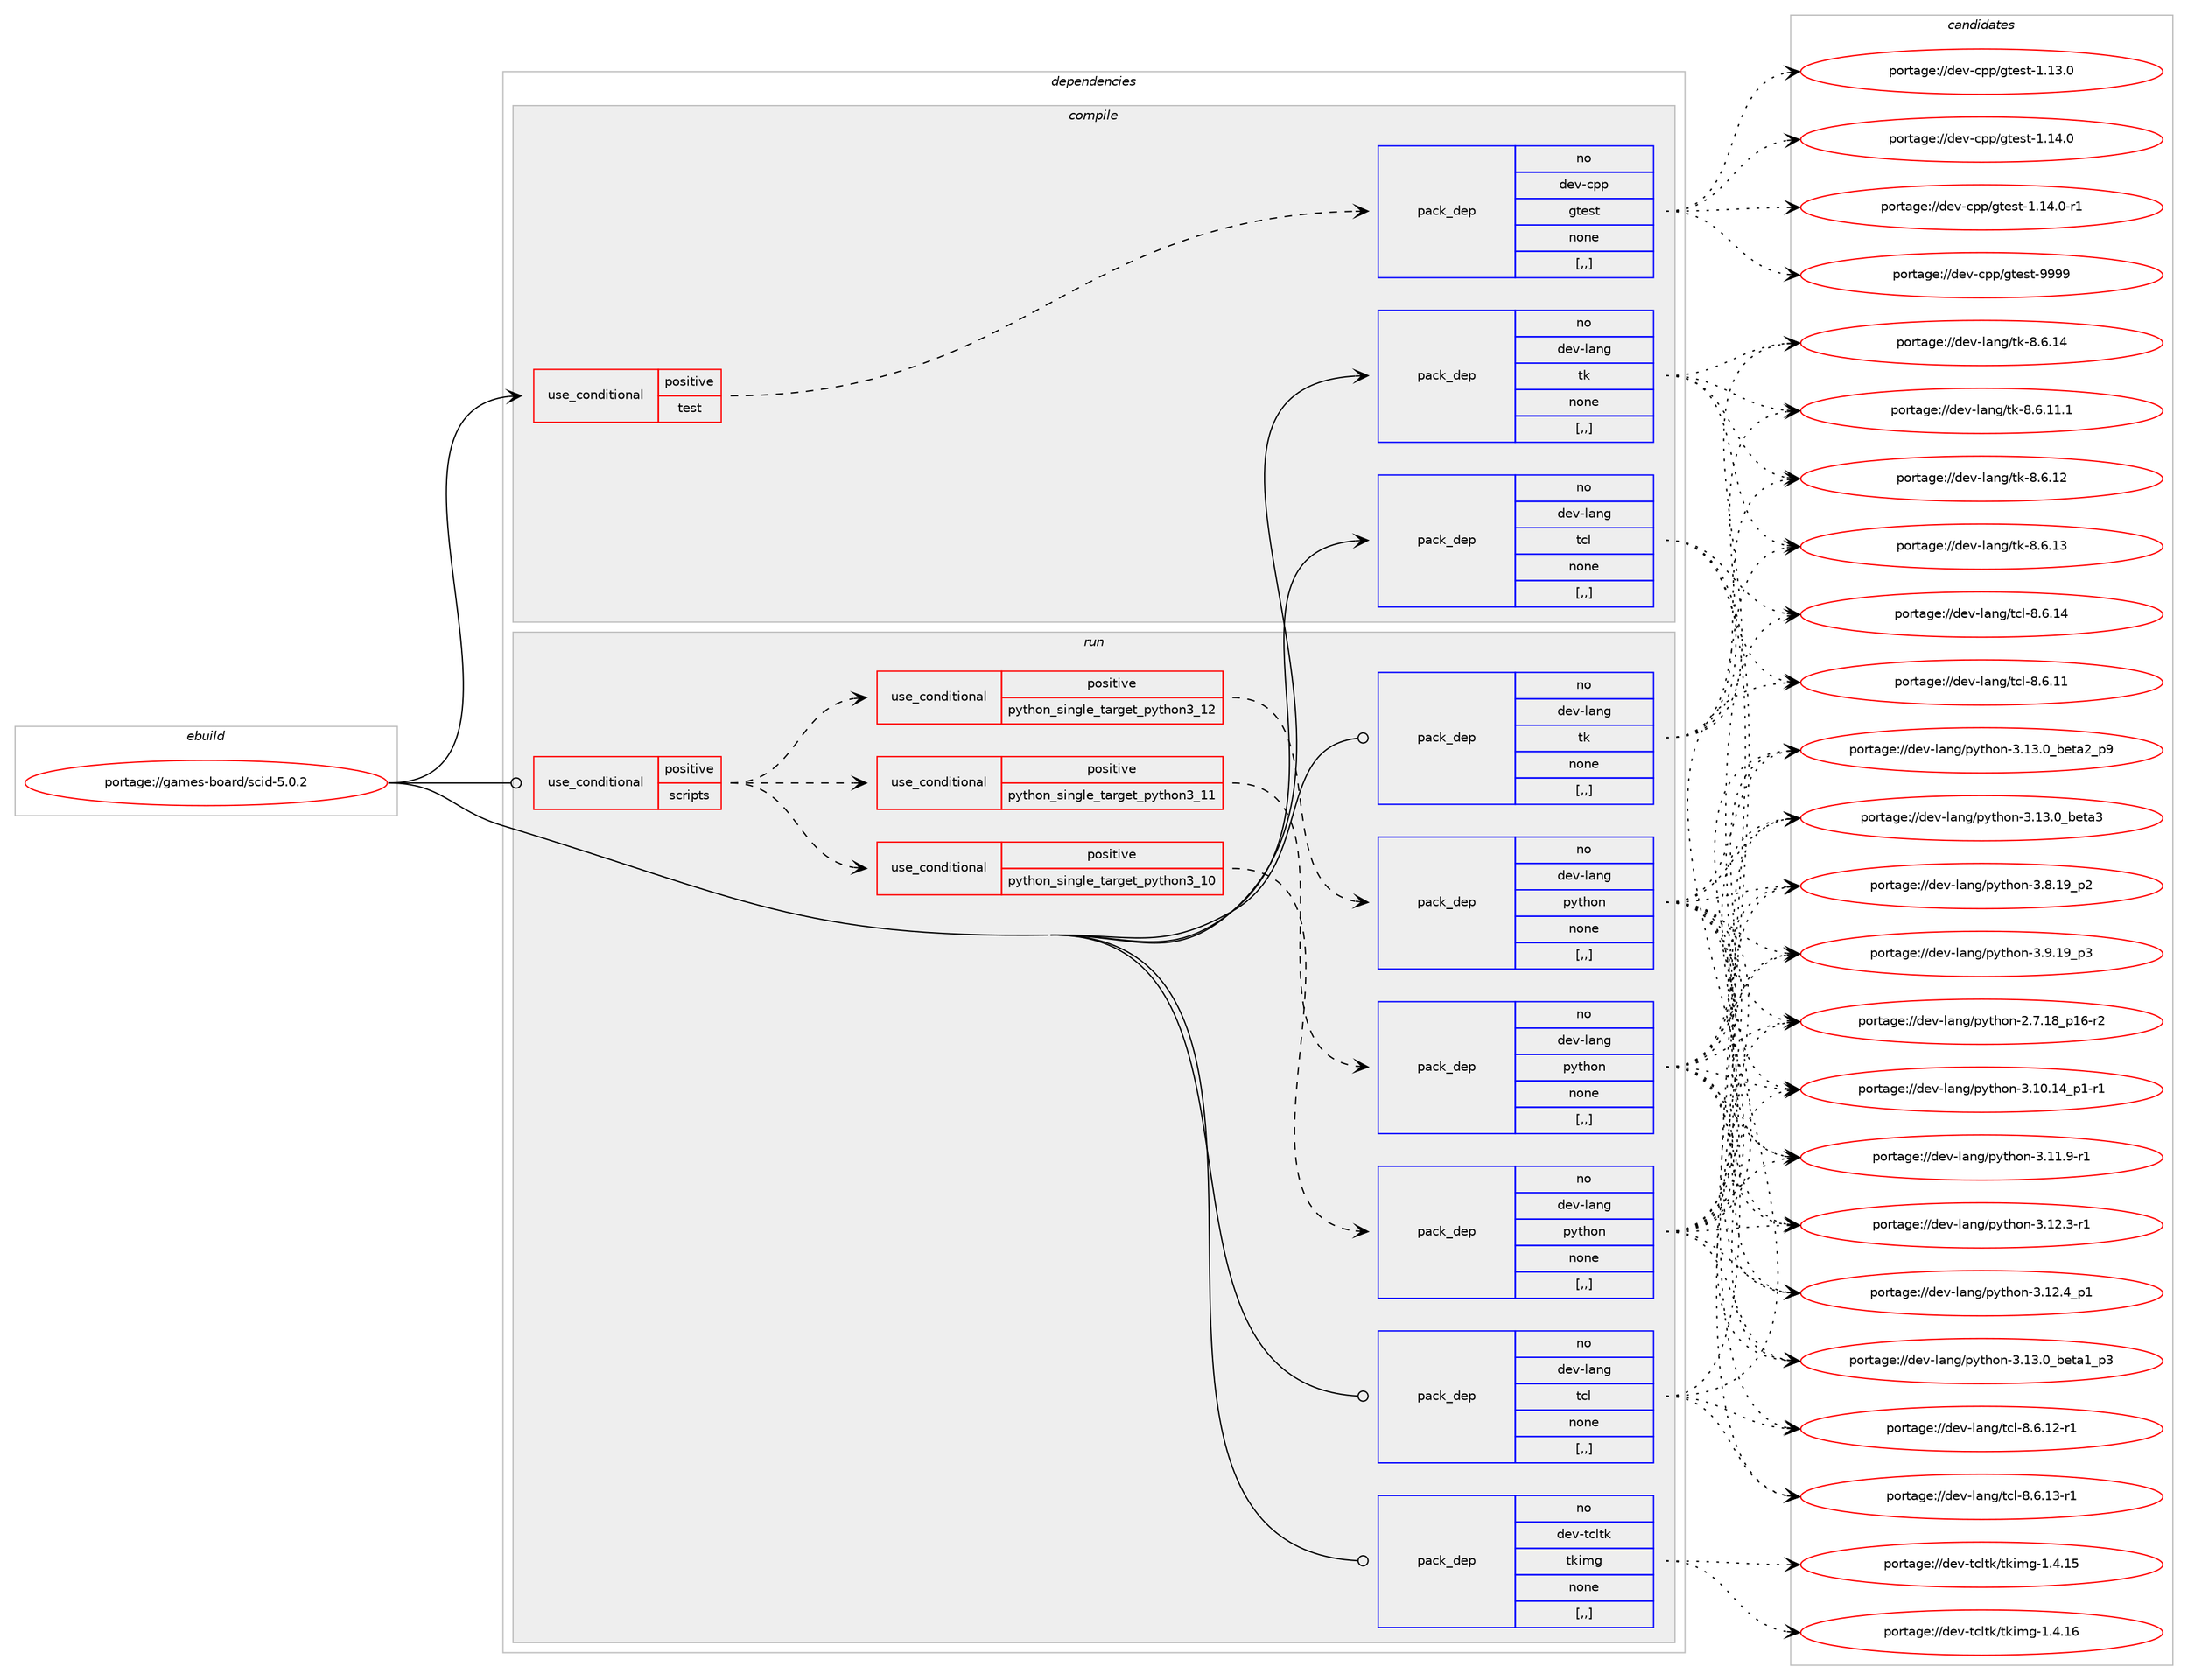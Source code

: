 digraph prolog {

# *************
# Graph options
# *************

newrank=true;
concentrate=true;
compound=true;
graph [rankdir=LR,fontname=Helvetica,fontsize=10,ranksep=1.5];#, ranksep=2.5, nodesep=0.2];
edge  [arrowhead=vee];
node  [fontname=Helvetica,fontsize=10];

# **********
# The ebuild
# **********

subgraph cluster_leftcol {
color=gray;
rank=same;
label=<<i>ebuild</i>>;
id [label="portage://games-board/scid-5.0.2", color=red, width=4, href="../games-board/scid-5.0.2.svg"];
}

# ****************
# The dependencies
# ****************

subgraph cluster_midcol {
color=gray;
label=<<i>dependencies</i>>;
subgraph cluster_compile {
fillcolor="#eeeeee";
style=filled;
label=<<i>compile</i>>;
subgraph cond61647 {
dependency221824 [label=<<TABLE BORDER="0" CELLBORDER="1" CELLSPACING="0" CELLPADDING="4"><TR><TD ROWSPAN="3" CELLPADDING="10">use_conditional</TD></TR><TR><TD>positive</TD></TR><TR><TD>test</TD></TR></TABLE>>, shape=none, color=red];
subgraph pack158715 {
dependency221825 [label=<<TABLE BORDER="0" CELLBORDER="1" CELLSPACING="0" CELLPADDING="4" WIDTH="220"><TR><TD ROWSPAN="6" CELLPADDING="30">pack_dep</TD></TR><TR><TD WIDTH="110">no</TD></TR><TR><TD>dev-cpp</TD></TR><TR><TD>gtest</TD></TR><TR><TD>none</TD></TR><TR><TD>[,,]</TD></TR></TABLE>>, shape=none, color=blue];
}
dependency221824:e -> dependency221825:w [weight=20,style="dashed",arrowhead="vee"];
}
id:e -> dependency221824:w [weight=20,style="solid",arrowhead="vee"];
subgraph pack158716 {
dependency221826 [label=<<TABLE BORDER="0" CELLBORDER="1" CELLSPACING="0" CELLPADDING="4" WIDTH="220"><TR><TD ROWSPAN="6" CELLPADDING="30">pack_dep</TD></TR><TR><TD WIDTH="110">no</TD></TR><TR><TD>dev-lang</TD></TR><TR><TD>tcl</TD></TR><TR><TD>none</TD></TR><TR><TD>[,,]</TD></TR></TABLE>>, shape=none, color=blue];
}
id:e -> dependency221826:w [weight=20,style="solid",arrowhead="vee"];
subgraph pack158717 {
dependency221827 [label=<<TABLE BORDER="0" CELLBORDER="1" CELLSPACING="0" CELLPADDING="4" WIDTH="220"><TR><TD ROWSPAN="6" CELLPADDING="30">pack_dep</TD></TR><TR><TD WIDTH="110">no</TD></TR><TR><TD>dev-lang</TD></TR><TR><TD>tk</TD></TR><TR><TD>none</TD></TR><TR><TD>[,,]</TD></TR></TABLE>>, shape=none, color=blue];
}
id:e -> dependency221827:w [weight=20,style="solid",arrowhead="vee"];
}
subgraph cluster_compileandrun {
fillcolor="#eeeeee";
style=filled;
label=<<i>compile and run</i>>;
}
subgraph cluster_run {
fillcolor="#eeeeee";
style=filled;
label=<<i>run</i>>;
subgraph cond61648 {
dependency221828 [label=<<TABLE BORDER="0" CELLBORDER="1" CELLSPACING="0" CELLPADDING="4"><TR><TD ROWSPAN="3" CELLPADDING="10">use_conditional</TD></TR><TR><TD>positive</TD></TR><TR><TD>scripts</TD></TR></TABLE>>, shape=none, color=red];
subgraph cond61649 {
dependency221829 [label=<<TABLE BORDER="0" CELLBORDER="1" CELLSPACING="0" CELLPADDING="4"><TR><TD ROWSPAN="3" CELLPADDING="10">use_conditional</TD></TR><TR><TD>positive</TD></TR><TR><TD>python_single_target_python3_10</TD></TR></TABLE>>, shape=none, color=red];
subgraph pack158718 {
dependency221830 [label=<<TABLE BORDER="0" CELLBORDER="1" CELLSPACING="0" CELLPADDING="4" WIDTH="220"><TR><TD ROWSPAN="6" CELLPADDING="30">pack_dep</TD></TR><TR><TD WIDTH="110">no</TD></TR><TR><TD>dev-lang</TD></TR><TR><TD>python</TD></TR><TR><TD>none</TD></TR><TR><TD>[,,]</TD></TR></TABLE>>, shape=none, color=blue];
}
dependency221829:e -> dependency221830:w [weight=20,style="dashed",arrowhead="vee"];
}
dependency221828:e -> dependency221829:w [weight=20,style="dashed",arrowhead="vee"];
subgraph cond61650 {
dependency221831 [label=<<TABLE BORDER="0" CELLBORDER="1" CELLSPACING="0" CELLPADDING="4"><TR><TD ROWSPAN="3" CELLPADDING="10">use_conditional</TD></TR><TR><TD>positive</TD></TR><TR><TD>python_single_target_python3_11</TD></TR></TABLE>>, shape=none, color=red];
subgraph pack158719 {
dependency221832 [label=<<TABLE BORDER="0" CELLBORDER="1" CELLSPACING="0" CELLPADDING="4" WIDTH="220"><TR><TD ROWSPAN="6" CELLPADDING="30">pack_dep</TD></TR><TR><TD WIDTH="110">no</TD></TR><TR><TD>dev-lang</TD></TR><TR><TD>python</TD></TR><TR><TD>none</TD></TR><TR><TD>[,,]</TD></TR></TABLE>>, shape=none, color=blue];
}
dependency221831:e -> dependency221832:w [weight=20,style="dashed",arrowhead="vee"];
}
dependency221828:e -> dependency221831:w [weight=20,style="dashed",arrowhead="vee"];
subgraph cond61651 {
dependency221833 [label=<<TABLE BORDER="0" CELLBORDER="1" CELLSPACING="0" CELLPADDING="4"><TR><TD ROWSPAN="3" CELLPADDING="10">use_conditional</TD></TR><TR><TD>positive</TD></TR><TR><TD>python_single_target_python3_12</TD></TR></TABLE>>, shape=none, color=red];
subgraph pack158720 {
dependency221834 [label=<<TABLE BORDER="0" CELLBORDER="1" CELLSPACING="0" CELLPADDING="4" WIDTH="220"><TR><TD ROWSPAN="6" CELLPADDING="30">pack_dep</TD></TR><TR><TD WIDTH="110">no</TD></TR><TR><TD>dev-lang</TD></TR><TR><TD>python</TD></TR><TR><TD>none</TD></TR><TR><TD>[,,]</TD></TR></TABLE>>, shape=none, color=blue];
}
dependency221833:e -> dependency221834:w [weight=20,style="dashed",arrowhead="vee"];
}
dependency221828:e -> dependency221833:w [weight=20,style="dashed",arrowhead="vee"];
}
id:e -> dependency221828:w [weight=20,style="solid",arrowhead="odot"];
subgraph pack158721 {
dependency221835 [label=<<TABLE BORDER="0" CELLBORDER="1" CELLSPACING="0" CELLPADDING="4" WIDTH="220"><TR><TD ROWSPAN="6" CELLPADDING="30">pack_dep</TD></TR><TR><TD WIDTH="110">no</TD></TR><TR><TD>dev-lang</TD></TR><TR><TD>tcl</TD></TR><TR><TD>none</TD></TR><TR><TD>[,,]</TD></TR></TABLE>>, shape=none, color=blue];
}
id:e -> dependency221835:w [weight=20,style="solid",arrowhead="odot"];
subgraph pack158722 {
dependency221836 [label=<<TABLE BORDER="0" CELLBORDER="1" CELLSPACING="0" CELLPADDING="4" WIDTH="220"><TR><TD ROWSPAN="6" CELLPADDING="30">pack_dep</TD></TR><TR><TD WIDTH="110">no</TD></TR><TR><TD>dev-lang</TD></TR><TR><TD>tk</TD></TR><TR><TD>none</TD></TR><TR><TD>[,,]</TD></TR></TABLE>>, shape=none, color=blue];
}
id:e -> dependency221836:w [weight=20,style="solid",arrowhead="odot"];
subgraph pack158723 {
dependency221837 [label=<<TABLE BORDER="0" CELLBORDER="1" CELLSPACING="0" CELLPADDING="4" WIDTH="220"><TR><TD ROWSPAN="6" CELLPADDING="30">pack_dep</TD></TR><TR><TD WIDTH="110">no</TD></TR><TR><TD>dev-tcltk</TD></TR><TR><TD>tkimg</TD></TR><TR><TD>none</TD></TR><TR><TD>[,,]</TD></TR></TABLE>>, shape=none, color=blue];
}
id:e -> dependency221837:w [weight=20,style="solid",arrowhead="odot"];
}
}

# **************
# The candidates
# **************

subgraph cluster_choices {
rank=same;
color=gray;
label=<<i>candidates</i>>;

subgraph choice158715 {
color=black;
nodesep=1;
choice10010111845991121124710311610111511645494649514648 [label="portage://dev-cpp/gtest-1.13.0", color=red, width=4,href="../dev-cpp/gtest-1.13.0.svg"];
choice10010111845991121124710311610111511645494649524648 [label="portage://dev-cpp/gtest-1.14.0", color=red, width=4,href="../dev-cpp/gtest-1.14.0.svg"];
choice100101118459911211247103116101115116454946495246484511449 [label="portage://dev-cpp/gtest-1.14.0-r1", color=red, width=4,href="../dev-cpp/gtest-1.14.0-r1.svg"];
choice1001011184599112112471031161011151164557575757 [label="portage://dev-cpp/gtest-9999", color=red, width=4,href="../dev-cpp/gtest-9999.svg"];
dependency221825:e -> choice10010111845991121124710311610111511645494649514648:w [style=dotted,weight="100"];
dependency221825:e -> choice10010111845991121124710311610111511645494649524648:w [style=dotted,weight="100"];
dependency221825:e -> choice100101118459911211247103116101115116454946495246484511449:w [style=dotted,weight="100"];
dependency221825:e -> choice1001011184599112112471031161011151164557575757:w [style=dotted,weight="100"];
}
subgraph choice158716 {
color=black;
nodesep=1;
choice1001011184510897110103471169910845564654464949 [label="portage://dev-lang/tcl-8.6.11", color=red, width=4,href="../dev-lang/tcl-8.6.11.svg"];
choice10010111845108971101034711699108455646544649504511449 [label="portage://dev-lang/tcl-8.6.12-r1", color=red, width=4,href="../dev-lang/tcl-8.6.12-r1.svg"];
choice10010111845108971101034711699108455646544649514511449 [label="portage://dev-lang/tcl-8.6.13-r1", color=red, width=4,href="../dev-lang/tcl-8.6.13-r1.svg"];
choice1001011184510897110103471169910845564654464952 [label="portage://dev-lang/tcl-8.6.14", color=red, width=4,href="../dev-lang/tcl-8.6.14.svg"];
dependency221826:e -> choice1001011184510897110103471169910845564654464949:w [style=dotted,weight="100"];
dependency221826:e -> choice10010111845108971101034711699108455646544649504511449:w [style=dotted,weight="100"];
dependency221826:e -> choice10010111845108971101034711699108455646544649514511449:w [style=dotted,weight="100"];
dependency221826:e -> choice1001011184510897110103471169910845564654464952:w [style=dotted,weight="100"];
}
subgraph choice158717 {
color=black;
nodesep=1;
choice100101118451089711010347116107455646544649494649 [label="portage://dev-lang/tk-8.6.11.1", color=red, width=4,href="../dev-lang/tk-8.6.11.1.svg"];
choice10010111845108971101034711610745564654464950 [label="portage://dev-lang/tk-8.6.12", color=red, width=4,href="../dev-lang/tk-8.6.12.svg"];
choice10010111845108971101034711610745564654464951 [label="portage://dev-lang/tk-8.6.13", color=red, width=4,href="../dev-lang/tk-8.6.13.svg"];
choice10010111845108971101034711610745564654464952 [label="portage://dev-lang/tk-8.6.14", color=red, width=4,href="../dev-lang/tk-8.6.14.svg"];
dependency221827:e -> choice100101118451089711010347116107455646544649494649:w [style=dotted,weight="100"];
dependency221827:e -> choice10010111845108971101034711610745564654464950:w [style=dotted,weight="100"];
dependency221827:e -> choice10010111845108971101034711610745564654464951:w [style=dotted,weight="100"];
dependency221827:e -> choice10010111845108971101034711610745564654464952:w [style=dotted,weight="100"];
}
subgraph choice158718 {
color=black;
nodesep=1;
choice100101118451089711010347112121116104111110455046554649569511249544511450 [label="portage://dev-lang/python-2.7.18_p16-r2", color=red, width=4,href="../dev-lang/python-2.7.18_p16-r2.svg"];
choice100101118451089711010347112121116104111110455146494846495295112494511449 [label="portage://dev-lang/python-3.10.14_p1-r1", color=red, width=4,href="../dev-lang/python-3.10.14_p1-r1.svg"];
choice100101118451089711010347112121116104111110455146494946574511449 [label="portage://dev-lang/python-3.11.9-r1", color=red, width=4,href="../dev-lang/python-3.11.9-r1.svg"];
choice100101118451089711010347112121116104111110455146495046514511449 [label="portage://dev-lang/python-3.12.3-r1", color=red, width=4,href="../dev-lang/python-3.12.3-r1.svg"];
choice100101118451089711010347112121116104111110455146495046529511249 [label="portage://dev-lang/python-3.12.4_p1", color=red, width=4,href="../dev-lang/python-3.12.4_p1.svg"];
choice10010111845108971101034711212111610411111045514649514648959810111697499511251 [label="portage://dev-lang/python-3.13.0_beta1_p3", color=red, width=4,href="../dev-lang/python-3.13.0_beta1_p3.svg"];
choice10010111845108971101034711212111610411111045514649514648959810111697509511257 [label="portage://dev-lang/python-3.13.0_beta2_p9", color=red, width=4,href="../dev-lang/python-3.13.0_beta2_p9.svg"];
choice1001011184510897110103471121211161041111104551464951464895981011169751 [label="portage://dev-lang/python-3.13.0_beta3", color=red, width=4,href="../dev-lang/python-3.13.0_beta3.svg"];
choice100101118451089711010347112121116104111110455146564649579511250 [label="portage://dev-lang/python-3.8.19_p2", color=red, width=4,href="../dev-lang/python-3.8.19_p2.svg"];
choice100101118451089711010347112121116104111110455146574649579511251 [label="portage://dev-lang/python-3.9.19_p3", color=red, width=4,href="../dev-lang/python-3.9.19_p3.svg"];
dependency221830:e -> choice100101118451089711010347112121116104111110455046554649569511249544511450:w [style=dotted,weight="100"];
dependency221830:e -> choice100101118451089711010347112121116104111110455146494846495295112494511449:w [style=dotted,weight="100"];
dependency221830:e -> choice100101118451089711010347112121116104111110455146494946574511449:w [style=dotted,weight="100"];
dependency221830:e -> choice100101118451089711010347112121116104111110455146495046514511449:w [style=dotted,weight="100"];
dependency221830:e -> choice100101118451089711010347112121116104111110455146495046529511249:w [style=dotted,weight="100"];
dependency221830:e -> choice10010111845108971101034711212111610411111045514649514648959810111697499511251:w [style=dotted,weight="100"];
dependency221830:e -> choice10010111845108971101034711212111610411111045514649514648959810111697509511257:w [style=dotted,weight="100"];
dependency221830:e -> choice1001011184510897110103471121211161041111104551464951464895981011169751:w [style=dotted,weight="100"];
dependency221830:e -> choice100101118451089711010347112121116104111110455146564649579511250:w [style=dotted,weight="100"];
dependency221830:e -> choice100101118451089711010347112121116104111110455146574649579511251:w [style=dotted,weight="100"];
}
subgraph choice158719 {
color=black;
nodesep=1;
choice100101118451089711010347112121116104111110455046554649569511249544511450 [label="portage://dev-lang/python-2.7.18_p16-r2", color=red, width=4,href="../dev-lang/python-2.7.18_p16-r2.svg"];
choice100101118451089711010347112121116104111110455146494846495295112494511449 [label="portage://dev-lang/python-3.10.14_p1-r1", color=red, width=4,href="../dev-lang/python-3.10.14_p1-r1.svg"];
choice100101118451089711010347112121116104111110455146494946574511449 [label="portage://dev-lang/python-3.11.9-r1", color=red, width=4,href="../dev-lang/python-3.11.9-r1.svg"];
choice100101118451089711010347112121116104111110455146495046514511449 [label="portage://dev-lang/python-3.12.3-r1", color=red, width=4,href="../dev-lang/python-3.12.3-r1.svg"];
choice100101118451089711010347112121116104111110455146495046529511249 [label="portage://dev-lang/python-3.12.4_p1", color=red, width=4,href="../dev-lang/python-3.12.4_p1.svg"];
choice10010111845108971101034711212111610411111045514649514648959810111697499511251 [label="portage://dev-lang/python-3.13.0_beta1_p3", color=red, width=4,href="../dev-lang/python-3.13.0_beta1_p3.svg"];
choice10010111845108971101034711212111610411111045514649514648959810111697509511257 [label="portage://dev-lang/python-3.13.0_beta2_p9", color=red, width=4,href="../dev-lang/python-3.13.0_beta2_p9.svg"];
choice1001011184510897110103471121211161041111104551464951464895981011169751 [label="portage://dev-lang/python-3.13.0_beta3", color=red, width=4,href="../dev-lang/python-3.13.0_beta3.svg"];
choice100101118451089711010347112121116104111110455146564649579511250 [label="portage://dev-lang/python-3.8.19_p2", color=red, width=4,href="../dev-lang/python-3.8.19_p2.svg"];
choice100101118451089711010347112121116104111110455146574649579511251 [label="portage://dev-lang/python-3.9.19_p3", color=red, width=4,href="../dev-lang/python-3.9.19_p3.svg"];
dependency221832:e -> choice100101118451089711010347112121116104111110455046554649569511249544511450:w [style=dotted,weight="100"];
dependency221832:e -> choice100101118451089711010347112121116104111110455146494846495295112494511449:w [style=dotted,weight="100"];
dependency221832:e -> choice100101118451089711010347112121116104111110455146494946574511449:w [style=dotted,weight="100"];
dependency221832:e -> choice100101118451089711010347112121116104111110455146495046514511449:w [style=dotted,weight="100"];
dependency221832:e -> choice100101118451089711010347112121116104111110455146495046529511249:w [style=dotted,weight="100"];
dependency221832:e -> choice10010111845108971101034711212111610411111045514649514648959810111697499511251:w [style=dotted,weight="100"];
dependency221832:e -> choice10010111845108971101034711212111610411111045514649514648959810111697509511257:w [style=dotted,weight="100"];
dependency221832:e -> choice1001011184510897110103471121211161041111104551464951464895981011169751:w [style=dotted,weight="100"];
dependency221832:e -> choice100101118451089711010347112121116104111110455146564649579511250:w [style=dotted,weight="100"];
dependency221832:e -> choice100101118451089711010347112121116104111110455146574649579511251:w [style=dotted,weight="100"];
}
subgraph choice158720 {
color=black;
nodesep=1;
choice100101118451089711010347112121116104111110455046554649569511249544511450 [label="portage://dev-lang/python-2.7.18_p16-r2", color=red, width=4,href="../dev-lang/python-2.7.18_p16-r2.svg"];
choice100101118451089711010347112121116104111110455146494846495295112494511449 [label="portage://dev-lang/python-3.10.14_p1-r1", color=red, width=4,href="../dev-lang/python-3.10.14_p1-r1.svg"];
choice100101118451089711010347112121116104111110455146494946574511449 [label="portage://dev-lang/python-3.11.9-r1", color=red, width=4,href="../dev-lang/python-3.11.9-r1.svg"];
choice100101118451089711010347112121116104111110455146495046514511449 [label="portage://dev-lang/python-3.12.3-r1", color=red, width=4,href="../dev-lang/python-3.12.3-r1.svg"];
choice100101118451089711010347112121116104111110455146495046529511249 [label="portage://dev-lang/python-3.12.4_p1", color=red, width=4,href="../dev-lang/python-3.12.4_p1.svg"];
choice10010111845108971101034711212111610411111045514649514648959810111697499511251 [label="portage://dev-lang/python-3.13.0_beta1_p3", color=red, width=4,href="../dev-lang/python-3.13.0_beta1_p3.svg"];
choice10010111845108971101034711212111610411111045514649514648959810111697509511257 [label="portage://dev-lang/python-3.13.0_beta2_p9", color=red, width=4,href="../dev-lang/python-3.13.0_beta2_p9.svg"];
choice1001011184510897110103471121211161041111104551464951464895981011169751 [label="portage://dev-lang/python-3.13.0_beta3", color=red, width=4,href="../dev-lang/python-3.13.0_beta3.svg"];
choice100101118451089711010347112121116104111110455146564649579511250 [label="portage://dev-lang/python-3.8.19_p2", color=red, width=4,href="../dev-lang/python-3.8.19_p2.svg"];
choice100101118451089711010347112121116104111110455146574649579511251 [label="portage://dev-lang/python-3.9.19_p3", color=red, width=4,href="../dev-lang/python-3.9.19_p3.svg"];
dependency221834:e -> choice100101118451089711010347112121116104111110455046554649569511249544511450:w [style=dotted,weight="100"];
dependency221834:e -> choice100101118451089711010347112121116104111110455146494846495295112494511449:w [style=dotted,weight="100"];
dependency221834:e -> choice100101118451089711010347112121116104111110455146494946574511449:w [style=dotted,weight="100"];
dependency221834:e -> choice100101118451089711010347112121116104111110455146495046514511449:w [style=dotted,weight="100"];
dependency221834:e -> choice100101118451089711010347112121116104111110455146495046529511249:w [style=dotted,weight="100"];
dependency221834:e -> choice10010111845108971101034711212111610411111045514649514648959810111697499511251:w [style=dotted,weight="100"];
dependency221834:e -> choice10010111845108971101034711212111610411111045514649514648959810111697509511257:w [style=dotted,weight="100"];
dependency221834:e -> choice1001011184510897110103471121211161041111104551464951464895981011169751:w [style=dotted,weight="100"];
dependency221834:e -> choice100101118451089711010347112121116104111110455146564649579511250:w [style=dotted,weight="100"];
dependency221834:e -> choice100101118451089711010347112121116104111110455146574649579511251:w [style=dotted,weight="100"];
}
subgraph choice158721 {
color=black;
nodesep=1;
choice1001011184510897110103471169910845564654464949 [label="portage://dev-lang/tcl-8.6.11", color=red, width=4,href="../dev-lang/tcl-8.6.11.svg"];
choice10010111845108971101034711699108455646544649504511449 [label="portage://dev-lang/tcl-8.6.12-r1", color=red, width=4,href="../dev-lang/tcl-8.6.12-r1.svg"];
choice10010111845108971101034711699108455646544649514511449 [label="portage://dev-lang/tcl-8.6.13-r1", color=red, width=4,href="../dev-lang/tcl-8.6.13-r1.svg"];
choice1001011184510897110103471169910845564654464952 [label="portage://dev-lang/tcl-8.6.14", color=red, width=4,href="../dev-lang/tcl-8.6.14.svg"];
dependency221835:e -> choice1001011184510897110103471169910845564654464949:w [style=dotted,weight="100"];
dependency221835:e -> choice10010111845108971101034711699108455646544649504511449:w [style=dotted,weight="100"];
dependency221835:e -> choice10010111845108971101034711699108455646544649514511449:w [style=dotted,weight="100"];
dependency221835:e -> choice1001011184510897110103471169910845564654464952:w [style=dotted,weight="100"];
}
subgraph choice158722 {
color=black;
nodesep=1;
choice100101118451089711010347116107455646544649494649 [label="portage://dev-lang/tk-8.6.11.1", color=red, width=4,href="../dev-lang/tk-8.6.11.1.svg"];
choice10010111845108971101034711610745564654464950 [label="portage://dev-lang/tk-8.6.12", color=red, width=4,href="../dev-lang/tk-8.6.12.svg"];
choice10010111845108971101034711610745564654464951 [label="portage://dev-lang/tk-8.6.13", color=red, width=4,href="../dev-lang/tk-8.6.13.svg"];
choice10010111845108971101034711610745564654464952 [label="portage://dev-lang/tk-8.6.14", color=red, width=4,href="../dev-lang/tk-8.6.14.svg"];
dependency221836:e -> choice100101118451089711010347116107455646544649494649:w [style=dotted,weight="100"];
dependency221836:e -> choice10010111845108971101034711610745564654464950:w [style=dotted,weight="100"];
dependency221836:e -> choice10010111845108971101034711610745564654464951:w [style=dotted,weight="100"];
dependency221836:e -> choice10010111845108971101034711610745564654464952:w [style=dotted,weight="100"];
}
subgraph choice158723 {
color=black;
nodesep=1;
choice10010111845116991081161074711610710510910345494652464953 [label="portage://dev-tcltk/tkimg-1.4.15", color=red, width=4,href="../dev-tcltk/tkimg-1.4.15.svg"];
choice10010111845116991081161074711610710510910345494652464954 [label="portage://dev-tcltk/tkimg-1.4.16", color=red, width=4,href="../dev-tcltk/tkimg-1.4.16.svg"];
dependency221837:e -> choice10010111845116991081161074711610710510910345494652464953:w [style=dotted,weight="100"];
dependency221837:e -> choice10010111845116991081161074711610710510910345494652464954:w [style=dotted,weight="100"];
}
}

}
